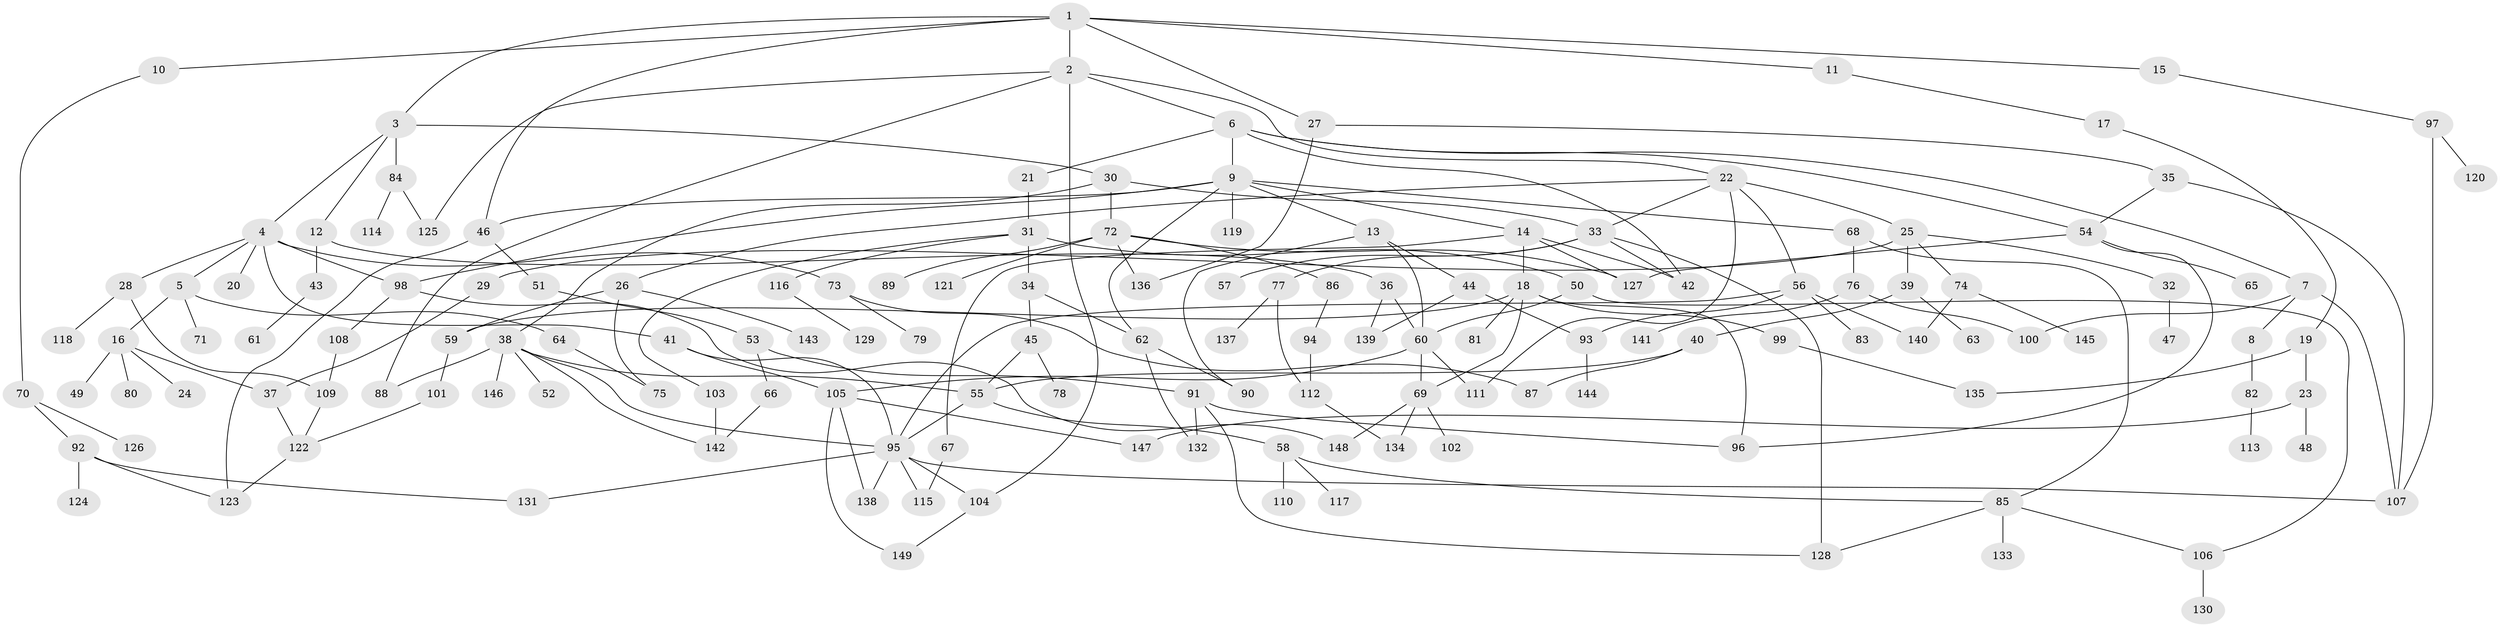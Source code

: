 // coarse degree distribution, {7: 0.009345794392523364, 6: 0.07476635514018691, 8: 0.028037383177570093, 4: 0.06542056074766354, 2: 0.205607476635514, 10: 0.009345794392523364, 3: 0.24299065420560748, 5: 0.06542056074766354, 9: 0.009345794392523364, 1: 0.2803738317757009, 13: 0.009345794392523364}
// Generated by graph-tools (version 1.1) at 2025/51/02/27/25 19:51:40]
// undirected, 149 vertices, 206 edges
graph export_dot {
graph [start="1"]
  node [color=gray90,style=filled];
  1;
  2;
  3;
  4;
  5;
  6;
  7;
  8;
  9;
  10;
  11;
  12;
  13;
  14;
  15;
  16;
  17;
  18;
  19;
  20;
  21;
  22;
  23;
  24;
  25;
  26;
  27;
  28;
  29;
  30;
  31;
  32;
  33;
  34;
  35;
  36;
  37;
  38;
  39;
  40;
  41;
  42;
  43;
  44;
  45;
  46;
  47;
  48;
  49;
  50;
  51;
  52;
  53;
  54;
  55;
  56;
  57;
  58;
  59;
  60;
  61;
  62;
  63;
  64;
  65;
  66;
  67;
  68;
  69;
  70;
  71;
  72;
  73;
  74;
  75;
  76;
  77;
  78;
  79;
  80;
  81;
  82;
  83;
  84;
  85;
  86;
  87;
  88;
  89;
  90;
  91;
  92;
  93;
  94;
  95;
  96;
  97;
  98;
  99;
  100;
  101;
  102;
  103;
  104;
  105;
  106;
  107;
  108;
  109;
  110;
  111;
  112;
  113;
  114;
  115;
  116;
  117;
  118;
  119;
  120;
  121;
  122;
  123;
  124;
  125;
  126;
  127;
  128;
  129;
  130;
  131;
  132;
  133;
  134;
  135;
  136;
  137;
  138;
  139;
  140;
  141;
  142;
  143;
  144;
  145;
  146;
  147;
  148;
  149;
  1 -- 2;
  1 -- 3;
  1 -- 10;
  1 -- 11;
  1 -- 15;
  1 -- 27;
  1 -- 46;
  2 -- 6;
  2 -- 22;
  2 -- 125;
  2 -- 104;
  2 -- 88;
  3 -- 4;
  3 -- 12;
  3 -- 30;
  3 -- 84;
  4 -- 5;
  4 -- 20;
  4 -- 28;
  4 -- 41;
  4 -- 73;
  4 -- 98;
  5 -- 16;
  5 -- 64;
  5 -- 71;
  6 -- 7;
  6 -- 9;
  6 -- 21;
  6 -- 54;
  6 -- 42;
  7 -- 8;
  7 -- 100;
  7 -- 107;
  8 -- 82;
  9 -- 13;
  9 -- 14;
  9 -- 62;
  9 -- 68;
  9 -- 119;
  9 -- 46;
  9 -- 98;
  10 -- 70;
  11 -- 17;
  12 -- 36;
  12 -- 43;
  13 -- 44;
  13 -- 90;
  13 -- 60;
  14 -- 18;
  14 -- 42;
  14 -- 67;
  14 -- 127;
  15 -- 97;
  16 -- 24;
  16 -- 37;
  16 -- 49;
  16 -- 80;
  17 -- 19;
  18 -- 81;
  18 -- 99;
  18 -- 69;
  18 -- 59;
  18 -- 96;
  19 -- 23;
  19 -- 135;
  21 -- 31;
  22 -- 25;
  22 -- 26;
  22 -- 56;
  22 -- 111;
  22 -- 33;
  23 -- 48;
  23 -- 147;
  25 -- 29;
  25 -- 32;
  25 -- 39;
  25 -- 74;
  26 -- 59;
  26 -- 75;
  26 -- 143;
  27 -- 35;
  27 -- 136;
  28 -- 109;
  28 -- 118;
  29 -- 37;
  30 -- 33;
  30 -- 38;
  30 -- 72;
  31 -- 34;
  31 -- 50;
  31 -- 103;
  31 -- 116;
  32 -- 47;
  33 -- 57;
  33 -- 77;
  33 -- 128;
  33 -- 42;
  34 -- 45;
  34 -- 62;
  35 -- 54;
  35 -- 107;
  36 -- 60;
  36 -- 139;
  37 -- 122;
  38 -- 52;
  38 -- 88;
  38 -- 146;
  38 -- 142;
  38 -- 95;
  38 -- 55;
  39 -- 40;
  39 -- 63;
  40 -- 87;
  40 -- 55;
  41 -- 95;
  41 -- 105;
  43 -- 61;
  44 -- 139;
  44 -- 93;
  45 -- 55;
  45 -- 78;
  46 -- 51;
  46 -- 123;
  50 -- 60;
  50 -- 106;
  51 -- 53;
  53 -- 66;
  53 -- 91;
  54 -- 65;
  54 -- 127;
  54 -- 96;
  55 -- 58;
  55 -- 95;
  56 -- 83;
  56 -- 93;
  56 -- 95;
  56 -- 140;
  58 -- 85;
  58 -- 110;
  58 -- 117;
  59 -- 101;
  60 -- 69;
  60 -- 111;
  60 -- 105;
  62 -- 90;
  62 -- 132;
  64 -- 75;
  66 -- 142;
  67 -- 115;
  68 -- 76;
  68 -- 85;
  69 -- 102;
  69 -- 148;
  69 -- 134;
  70 -- 92;
  70 -- 126;
  72 -- 86;
  72 -- 89;
  72 -- 121;
  72 -- 136;
  72 -- 127;
  73 -- 79;
  73 -- 87;
  74 -- 140;
  74 -- 145;
  76 -- 141;
  76 -- 100;
  77 -- 137;
  77 -- 112;
  82 -- 113;
  84 -- 114;
  84 -- 125;
  85 -- 106;
  85 -- 133;
  85 -- 128;
  86 -- 94;
  91 -- 96;
  91 -- 132;
  91 -- 128;
  92 -- 124;
  92 -- 131;
  92 -- 123;
  93 -- 144;
  94 -- 112;
  95 -- 104;
  95 -- 131;
  95 -- 138;
  95 -- 107;
  95 -- 115;
  97 -- 120;
  97 -- 107;
  98 -- 108;
  98 -- 148;
  99 -- 135;
  101 -- 122;
  103 -- 142;
  104 -- 149;
  105 -- 138;
  105 -- 147;
  105 -- 149;
  106 -- 130;
  108 -- 109;
  109 -- 122;
  112 -- 134;
  116 -- 129;
  122 -- 123;
}

